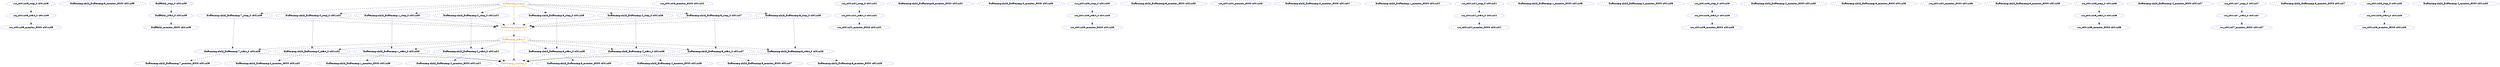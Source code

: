digraph "g" {
	size = "30,30"
"rsc_c001n09_monitor_5000 c001n09" [ style="dashed" color="blue" fontcolor="black" ]
"DoFencing:child_DoFencing:5_monitor_5000 c001n09" [ style="dashed" color="blue" fontcolor="black" ]
"DcIPaddr_monitor_5000 c001n09" [ style="dashed" color="blue" fontcolor="black" ]
"DoFencing:child_DoFencing:7_monitor_5000 c001n09" [ style="dashed" color="blue" fontcolor="black" ]
"rsc_c001n08_monitor_5000 c001n02" [ style="dashed" color="blue" fontcolor="black" ]
"rsc_c001n02_monitor_5000 c001n02" [ style="dashed" color="blue" fontcolor="black" ]
"DoFencing:child_DoFencing:6_monitor_5000 c001n02" [ style="dashed" color="blue" fontcolor="black" ]
"DoFencing:child_DoFencing:0_monitor_5000 c001n02" [ style="dashed" color="blue" fontcolor="black" ]
"DoFencing:child_DoFencing:0_monitor_5000 c001n03" [ style="dashed" color="blue" fontcolor="black" ]
"rsc_c001n03_monitor_5000 c001n03" [ style="dashed" color="blue" fontcolor="black" ]
"DoFencing:child_DoFencing:1_monitor_5000 c001n03" [ style="dashed" color="blue" fontcolor="black" ]
"DoFencing:child_DoFencing:6_monitor_5000 c001n03" [ style="dashed" color="blue" fontcolor="black" ]
"rsc_c001n02_monitor_5000 c001n03" [ style="dashed" color="blue" fontcolor="black" ]
"DoFencing:child_DoFencing:0_monitor_5000 c001n04" [ style="dashed" color="blue" fontcolor="black" ]
"DoFencing:child_DoFencing:1_monitor_5000 c001n04" [ style="dashed" color="blue" fontcolor="black" ]
"rsc_c001n04_monitor_5000 c001n04" [ style="dashed" color="blue" fontcolor="black" ]
"DoFencing:child_DoFencing:2_monitor_5000 c001n04" [ style="dashed" color="blue" fontcolor="black" ]
"DoFencing:child_DoFencing:1_monitor_5000 c001n05" [ style="dashed" color="blue" fontcolor="black" ]
"DoFencing:child_DoFencing:2_monitor_5000 c001n05" [ style="dashed" color="blue" fontcolor="black" ]
"rsc_c001n05_monitor_5000 c001n05" [ style="dashed" color="blue" fontcolor="black" ]
"DoFencing:child_DoFencing:3_monitor_5000 c001n05" [ style="dashed" color="blue" fontcolor="black" ]
"DoFencing:child_DoFencing:2_monitor_5000 c001n06" [ style="dashed" color="blue" fontcolor="black" ]
"DoFencing:child_DoFencing:3_monitor_5000 c001n06" [ style="dashed" color="blue" fontcolor="black" ]
"rsc_c001n04_monitor_5000 c001n06" [ style="dashed" color="blue" fontcolor="black" ]
"DoFencing:child_DoFencing:5_monitor_5000 c001n06" [ style="dashed" color="blue" fontcolor="black" ]
"rsc_c001n06_monitor_5000 c001n06" [ style="dashed" color="blue" fontcolor="black" ]
"DoFencing:child_DoFencing:4_monitor_5000 c001n06" [ style="dashed" color="blue" fontcolor="black" ]
"DoFencing:child_DoFencing:4_monitor_5000 c001n07" [ style="dashed" color="blue" fontcolor="black" ]
"rsc_c001n07_monitor_5000 c001n07" [ style="dashed" color="blue" fontcolor="black" ]
"DoFencing:child_DoFencing:5_monitor_5000 c001n07" [ style="dashed" color="blue" fontcolor="black" ]
"DoFencing:child_DoFencing:3_monitor_5000 c001n07" [ style="dashed" color="blue" fontcolor="black" ]
"DoFencing:child_DoFencing:6_monitor_5000 c001n08" [ style="dashed" color="blue" fontcolor="black" ]
"rsc_c001n08_monitor_5000 c001n08" [ style="dashed" color="blue" fontcolor="black" ]
"DoFencing:child_DoFencing:4_monitor_5000 c001n08" [ style="dashed" color="blue" fontcolor="black" ]
"DcIPaddr_stop_0 c001n09" [ style="dashed" color="blue" fontcolor="black" ]
"DcIPaddr_start_0 c001n09" [ style="dashed" color="blue" fontcolor="black" ]
"rsc_c001n09_stop_0 c001n09" [ style="dashed" color="blue" fontcolor="black" ]
"rsc_c001n09_start_0 c001n09" [ style="dashed" color="blue" fontcolor="black" ]
"rsc_c001n02_stop_0 c001n02" [ style="dashed" color="blue" fontcolor="black" ]
"rsc_c001n02_start_0 c001n02" [ style="dashed" color="blue" fontcolor="black" ]
"rsc_c001n03_stop_0 c001n03" [ style="dashed" color="blue" fontcolor="black" ]
"rsc_c001n03_start_0 c001n03" [ style="dashed" color="blue" fontcolor="black" ]
"rsc_c001n04_stop_0 c001n04" [ style="dashed" color="blue" fontcolor="black" ]
"rsc_c001n04_start_0 c001n04" [ style="dashed" color="blue" fontcolor="black" ]
"rsc_c001n05_stop_0 c001n05" [ style="dashed" color="blue" fontcolor="black" ]
"rsc_c001n05_start_0 c001n05" [ style="dashed" color="blue" fontcolor="black" ]
"rsc_c001n06_stop_0 c001n06" [ style="dashed" color="blue" fontcolor="black" ]
"rsc_c001n06_start_0 c001n06" [ style="dashed" color="blue" fontcolor="black" ]
"rsc_c001n07_stop_0 c001n07" [ style="dashed" color="blue" fontcolor="black" ]
"rsc_c001n07_start_0 c001n07" [ style="dashed" color="blue" fontcolor="black" ]
"rsc_c001n08_stop_0 c001n08" [ style="dashed" color="blue" fontcolor="black" ]
"rsc_c001n08_start_0 c001n08" [ style="dashed" color="blue" fontcolor="black" ]
"DoFencing:child_DoFencing:0_stop_0 c001n02" [ style="dashed" color="blue" fontcolor="black" ]
"DoFencing:child_DoFencing:0_start_0 c001n02" [ style="dashed" color="blue" fontcolor="black" ]
"DoFencing:child_DoFencing:1_stop_0 c001n03" [ style="dashed" color="blue" fontcolor="black" ]
"DoFencing:child_DoFencing:1_start_0 c001n03" [ style="dashed" color="blue" fontcolor="black" ]
"DoFencing:child_DoFencing:2_stop_0 c001n04" [ style="dashed" color="blue" fontcolor="black" ]
"DoFencing:child_DoFencing:2_start_0 c001n04" [ style="dashed" color="blue" fontcolor="black" ]
"DoFencing:child_DoFencing:3_stop_0 c001n05" [ style="dashed" color="blue" fontcolor="black" ]
"DoFencing:child_DoFencing:3_start_0 c001n05" [ style="dashed" color="blue" fontcolor="black" ]
"DoFencing:child_DoFencing:4_stop_0 c001n06" [ style="dashed" color="blue" fontcolor="black" ]
"DoFencing:child_DoFencing:4_start_0 c001n06" [ style="dashed" color="blue" fontcolor="black" ]
"DoFencing:child_DoFencing:5_stop_0 c001n07" [ style="dashed" color="blue" fontcolor="black" ]
"DoFencing:child_DoFencing:5_start_0 c001n07" [ style="dashed" color="blue" fontcolor="black" ]
"DoFencing:child_DoFencing:6_stop_0 c001n08" [ style="dashed" color="blue" fontcolor="black" ]
"DoFencing:child_DoFencing:6_start_0 c001n08" [ style="dashed" color="blue" fontcolor="black" ]
"DoFencing:child_DoFencing:7_stop_0 c001n09" [ style="dashed" color="blue" fontcolor="black" ]
"DoFencing:child_DoFencing:7_start_0 c001n09" [ style="dashed" color="blue" fontcolor="black" ]
"DoFencing_start_0" [ style="dashed" color="blue" fontcolor="orange" ]
"DoFencing_running_0" [ style="dashed" color="blue" fontcolor="orange" ]
"DoFencing_stop_0" [ style="dashed" color="blue" fontcolor="orange" ]
"DoFencing_stopped_0" [ style="dashed" color="blue" fontcolor="orange" ]
"rsc_c001n09_start_0 c001n09" -> "rsc_c001n09_monitor_5000 c001n09" [ style = dashed]
"DcIPaddr_start_0 c001n09" -> "DcIPaddr_monitor_5000 c001n09" [ style = dashed]
"DoFencing:child_DoFencing:7_start_0 c001n09" -> "DoFencing:child_DoFencing:7_monitor_5000 c001n09" [ style = dashed]
"rsc_c001n02_start_0 c001n02" -> "rsc_c001n02_monitor_5000 c001n02" [ style = dashed]
"DoFencing:child_DoFencing:0_start_0 c001n02" -> "DoFencing:child_DoFencing:0_monitor_5000 c001n02" [ style = dashed]
"rsc_c001n03_start_0 c001n03" -> "rsc_c001n03_monitor_5000 c001n03" [ style = dashed]
"DoFencing:child_DoFencing:1_start_0 c001n03" -> "DoFencing:child_DoFencing:1_monitor_5000 c001n03" [ style = dashed]
"rsc_c001n04_start_0 c001n04" -> "rsc_c001n04_monitor_5000 c001n04" [ style = dashed]
"DoFencing:child_DoFencing:2_start_0 c001n04" -> "DoFencing:child_DoFencing:2_monitor_5000 c001n04" [ style = dashed]
"rsc_c001n05_start_0 c001n05" -> "rsc_c001n05_monitor_5000 c001n05" [ style = dashed]
"DoFencing:child_DoFencing:3_start_0 c001n05" -> "DoFencing:child_DoFencing:3_monitor_5000 c001n05" [ style = dashed]
"rsc_c001n06_start_0 c001n06" -> "rsc_c001n06_monitor_5000 c001n06" [ style = dashed]
"DoFencing:child_DoFencing:4_start_0 c001n06" -> "DoFencing:child_DoFencing:4_monitor_5000 c001n06" [ style = dashed]
"rsc_c001n07_start_0 c001n07" -> "rsc_c001n07_monitor_5000 c001n07" [ style = dashed]
"DoFencing:child_DoFencing:5_start_0 c001n07" -> "DoFencing:child_DoFencing:5_monitor_5000 c001n07" [ style = dashed]
"DoFencing:child_DoFencing:6_start_0 c001n08" -> "DoFencing:child_DoFencing:6_monitor_5000 c001n08" [ style = dashed]
"rsc_c001n08_start_0 c001n08" -> "rsc_c001n08_monitor_5000 c001n08" [ style = dashed]
"DcIPaddr_stop_0 c001n09" -> "DcIPaddr_start_0 c001n09" [ style = dashed]
"rsc_c001n09_stop_0 c001n09" -> "rsc_c001n09_start_0 c001n09" [ style = dashed]
"rsc_c001n02_stop_0 c001n02" -> "rsc_c001n02_start_0 c001n02" [ style = dashed]
"rsc_c001n03_stop_0 c001n03" -> "rsc_c001n03_start_0 c001n03" [ style = dashed]
"rsc_c001n04_stop_0 c001n04" -> "rsc_c001n04_start_0 c001n04" [ style = dashed]
"rsc_c001n05_stop_0 c001n05" -> "rsc_c001n05_start_0 c001n05" [ style = dashed]
"rsc_c001n06_stop_0 c001n06" -> "rsc_c001n06_start_0 c001n06" [ style = dashed]
"rsc_c001n07_stop_0 c001n07" -> "rsc_c001n07_start_0 c001n07" [ style = dashed]
"rsc_c001n08_stop_0 c001n08" -> "rsc_c001n08_start_0 c001n08" [ style = dashed]
"DoFencing_stop_0" -> "DoFencing:child_DoFencing:0_stop_0 c001n02" [ style = dashed]
"DoFencing:child_DoFencing:0_stop_0 c001n02" -> "DoFencing:child_DoFencing:0_start_0 c001n02" [ style = dashed]
"DoFencing_start_0" -> "DoFencing:child_DoFencing:0_start_0 c001n02" [ style = dashed]
"DoFencing_stop_0" -> "DoFencing:child_DoFencing:1_stop_0 c001n03" [ style = dashed]
"DoFencing:child_DoFencing:1_stop_0 c001n03" -> "DoFencing:child_DoFencing:1_start_0 c001n03" [ style = dashed]
"DoFencing_start_0" -> "DoFencing:child_DoFencing:1_start_0 c001n03" [ style = dashed]
"DoFencing_stop_0" -> "DoFencing:child_DoFencing:2_stop_0 c001n04" [ style = dashed]
"DoFencing:child_DoFencing:2_stop_0 c001n04" -> "DoFencing:child_DoFencing:2_start_0 c001n04" [ style = dashed]
"DoFencing_start_0" -> "DoFencing:child_DoFencing:2_start_0 c001n04" [ style = dashed]
"DoFencing_stop_0" -> "DoFencing:child_DoFencing:3_stop_0 c001n05" [ style = dashed]
"DoFencing:child_DoFencing:3_stop_0 c001n05" -> "DoFencing:child_DoFencing:3_start_0 c001n05" [ style = dashed]
"DoFencing_start_0" -> "DoFencing:child_DoFencing:3_start_0 c001n05" [ style = dashed]
"DoFencing_stop_0" -> "DoFencing:child_DoFencing:4_stop_0 c001n06" [ style = dashed]
"DoFencing:child_DoFencing:4_stop_0 c001n06" -> "DoFencing:child_DoFencing:4_start_0 c001n06" [ style = dashed]
"DoFencing_start_0" -> "DoFencing:child_DoFencing:4_start_0 c001n06" [ style = dashed]
"DoFencing_stop_0" -> "DoFencing:child_DoFencing:5_stop_0 c001n07" [ style = dashed]
"DoFencing:child_DoFencing:5_stop_0 c001n07" -> "DoFencing:child_DoFencing:5_start_0 c001n07" [ style = dashed]
"DoFencing_start_0" -> "DoFencing:child_DoFencing:5_start_0 c001n07" [ style = dashed]
"DoFencing_stop_0" -> "DoFencing:child_DoFencing:6_stop_0 c001n08" [ style = dashed]
"DoFencing:child_DoFencing:6_stop_0 c001n08" -> "DoFencing:child_DoFencing:6_start_0 c001n08" [ style = dashed]
"DoFencing_start_0" -> "DoFencing:child_DoFencing:6_start_0 c001n08" [ style = dashed]
"DoFencing_stop_0" -> "DoFencing:child_DoFencing:7_stop_0 c001n09" [ style = dashed]
"DoFencing:child_DoFencing:7_stop_0 c001n09" -> "DoFencing:child_DoFencing:7_start_0 c001n09" [ style = dashed]
"DoFencing_start_0" -> "DoFencing:child_DoFencing:7_start_0 c001n09" [ style = dashed]
"DoFencing_stopped_0" -> "DoFencing_start_0" [ style = dashed]
"DoFencing_start_0" -> "DoFencing_running_0" [ style = dashed]
"DoFencing:child_DoFencing:0_start_0 c001n02" -> "DoFencing_running_0" [ style = dashed]
"DoFencing:child_DoFencing:1_start_0 c001n03" -> "DoFencing_running_0" [ style = dashed]
"DoFencing:child_DoFencing:2_start_0 c001n04" -> "DoFencing_running_0" [ style = dashed]
"DoFencing:child_DoFencing:3_start_0 c001n05" -> "DoFencing_running_0" [ style = dashed]
"DoFencing:child_DoFencing:4_start_0 c001n06" -> "DoFencing_running_0" [ style = dashed]
"DoFencing:child_DoFencing:5_start_0 c001n07" -> "DoFencing_running_0" [ style = dashed]
"DoFencing:child_DoFencing:6_start_0 c001n08" -> "DoFencing_running_0" [ style = dashed]
"DoFencing:child_DoFencing:7_start_0 c001n09" -> "DoFencing_running_0" [ style = dashed]
"DoFencing_stop_0" -> "DoFencing_stopped_0" [ style = dashed]
"DoFencing:child_DoFencing:0_stop_0 c001n02" -> "DoFencing_stopped_0" [ style = dashed]
"DoFencing:child_DoFencing:1_stop_0 c001n03" -> "DoFencing_stopped_0" [ style = dashed]
"DoFencing:child_DoFencing:2_stop_0 c001n04" -> "DoFencing_stopped_0" [ style = dashed]
"DoFencing:child_DoFencing:3_stop_0 c001n05" -> "DoFencing_stopped_0" [ style = dashed]
"DoFencing:child_DoFencing:4_stop_0 c001n06" -> "DoFencing_stopped_0" [ style = dashed]
"DoFencing:child_DoFencing:5_stop_0 c001n07" -> "DoFencing_stopped_0" [ style = dashed]
"DoFencing:child_DoFencing:6_stop_0 c001n08" -> "DoFencing_stopped_0" [ style = dashed]
"DoFencing:child_DoFencing:7_stop_0 c001n09" -> "DoFencing_stopped_0" [ style = dashed]
}
